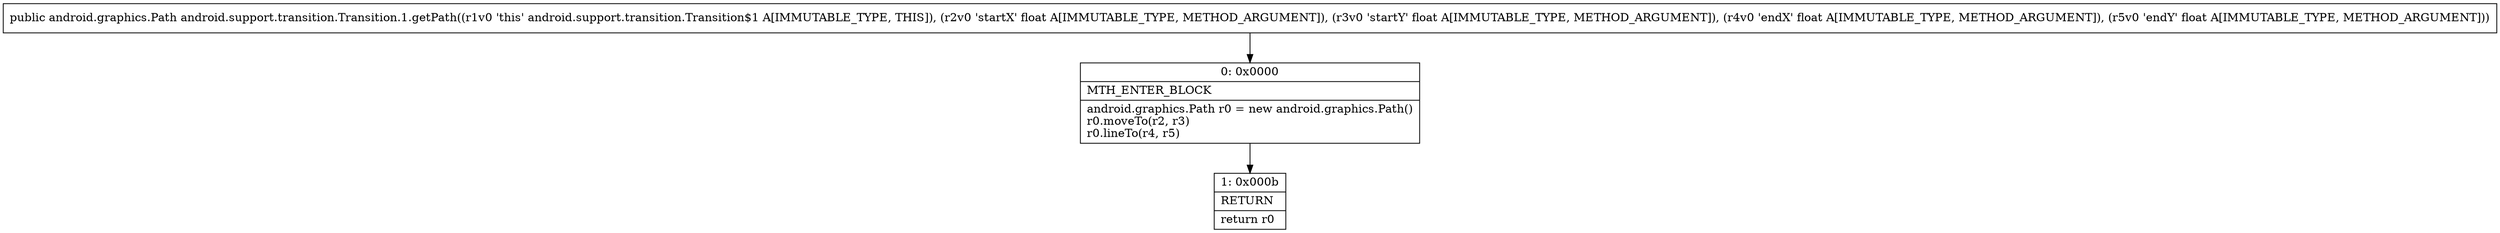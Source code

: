 digraph "CFG forandroid.support.transition.Transition.1.getPath(FFFF)Landroid\/graphics\/Path;" {
Node_0 [shape=record,label="{0\:\ 0x0000|MTH_ENTER_BLOCK\l|android.graphics.Path r0 = new android.graphics.Path()\lr0.moveTo(r2, r3)\lr0.lineTo(r4, r5)\l}"];
Node_1 [shape=record,label="{1\:\ 0x000b|RETURN\l|return r0\l}"];
MethodNode[shape=record,label="{public android.graphics.Path android.support.transition.Transition.1.getPath((r1v0 'this' android.support.transition.Transition$1 A[IMMUTABLE_TYPE, THIS]), (r2v0 'startX' float A[IMMUTABLE_TYPE, METHOD_ARGUMENT]), (r3v0 'startY' float A[IMMUTABLE_TYPE, METHOD_ARGUMENT]), (r4v0 'endX' float A[IMMUTABLE_TYPE, METHOD_ARGUMENT]), (r5v0 'endY' float A[IMMUTABLE_TYPE, METHOD_ARGUMENT])) }"];
MethodNode -> Node_0;
Node_0 -> Node_1;
}

